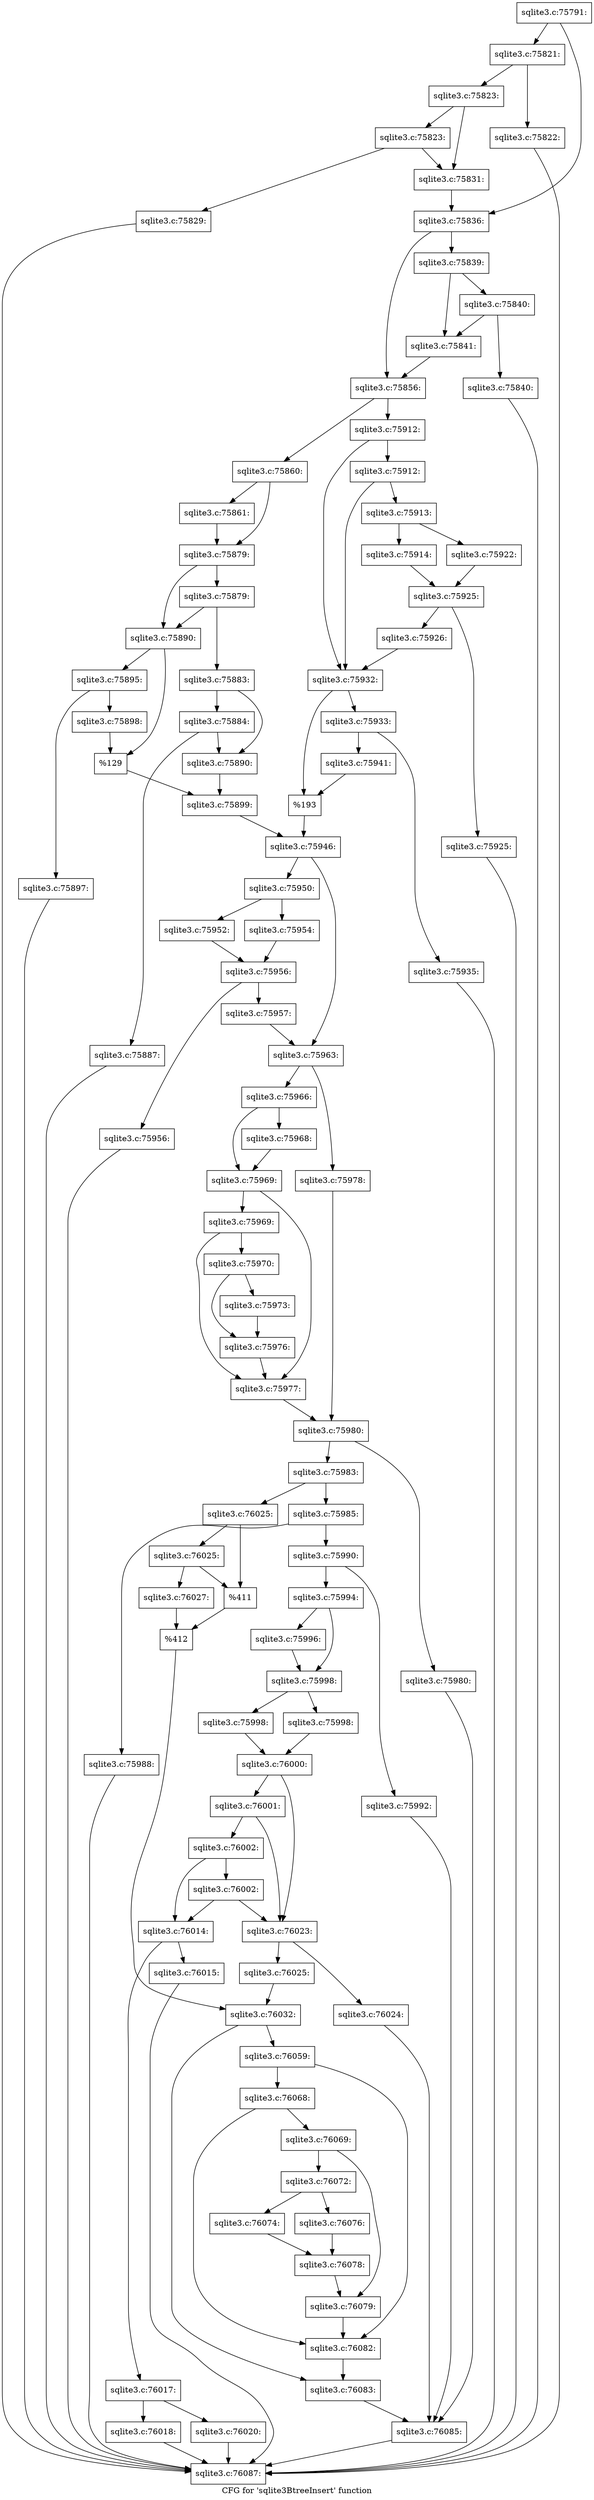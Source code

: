 digraph "CFG for 'sqlite3BtreeInsert' function" {
	label="CFG for 'sqlite3BtreeInsert' function";

	Node0x55c0f80c56f0 [shape=record,label="{sqlite3.c:75791:}"];
	Node0x55c0f80c56f0 -> Node0x55c0f80d0b20;
	Node0x55c0f80c56f0 -> Node0x55c0f80d0b70;
	Node0x55c0f80d0b20 [shape=record,label="{sqlite3.c:75821:}"];
	Node0x55c0f80d0b20 -> Node0x55c0f80d16b0;
	Node0x55c0f80d0b20 -> Node0x55c0f80d1700;
	Node0x55c0f80d16b0 [shape=record,label="{sqlite3.c:75822:}"];
	Node0x55c0f80d16b0 -> Node0x55c0f80c5870;
	Node0x55c0f80d1700 [shape=record,label="{sqlite3.c:75823:}"];
	Node0x55c0f80d1700 -> Node0x55c0f80d1c40;
	Node0x55c0f80d1700 -> Node0x55c0f80d1bf0;
	Node0x55c0f80d1c40 [shape=record,label="{sqlite3.c:75823:}"];
	Node0x55c0f80d1c40 -> Node0x55c0f80d1ba0;
	Node0x55c0f80d1c40 -> Node0x55c0f80d1bf0;
	Node0x55c0f80d1ba0 [shape=record,label="{sqlite3.c:75829:}"];
	Node0x55c0f80d1ba0 -> Node0x55c0f80c5870;
	Node0x55c0f80d1bf0 [shape=record,label="{sqlite3.c:75831:}"];
	Node0x55c0f80d1bf0 -> Node0x55c0f80d0b70;
	Node0x55c0f80d0b70 [shape=record,label="{sqlite3.c:75836:}"];
	Node0x55c0f80d0b70 -> Node0x55c0f80d2780;
	Node0x55c0f80d0b70 -> Node0x55c0f80d27d0;
	Node0x55c0f80d2780 [shape=record,label="{sqlite3.c:75839:}"];
	Node0x55c0f80d2780 -> Node0x55c0f80d3040;
	Node0x55c0f80d2780 -> Node0x55c0f80d2ff0;
	Node0x55c0f80d3040 [shape=record,label="{sqlite3.c:75840:}"];
	Node0x55c0f80d3040 -> Node0x55c0f80d2fa0;
	Node0x55c0f80d3040 -> Node0x55c0f80d2ff0;
	Node0x55c0f80d2fa0 [shape=record,label="{sqlite3.c:75840:}"];
	Node0x55c0f80d2fa0 -> Node0x55c0f80c5870;
	Node0x55c0f80d2ff0 [shape=record,label="{sqlite3.c:75841:}"];
	Node0x55c0f80d2ff0 -> Node0x55c0f80d27d0;
	Node0x55c0f80d27d0 [shape=record,label="{sqlite3.c:75856:}"];
	Node0x55c0f80d27d0 -> Node0x55c0f80d3940;
	Node0x55c0f80d27d0 -> Node0x55c0f80d39e0;
	Node0x55c0f80d3940 [shape=record,label="{sqlite3.c:75860:}"];
	Node0x55c0f80d3940 -> Node0x55c0f80d3f80;
	Node0x55c0f80d3940 -> Node0x55c0f80d3fd0;
	Node0x55c0f80d3f80 [shape=record,label="{sqlite3.c:75861:}"];
	Node0x55c0f80d3f80 -> Node0x55c0f80d3fd0;
	Node0x55c0f80d3fd0 [shape=record,label="{sqlite3.c:75879:}"];
	Node0x55c0f80d3fd0 -> Node0x55c0f80d4bf0;
	Node0x55c0f80d3fd0 -> Node0x55c0f80d4ba0;
	Node0x55c0f80d4bf0 [shape=record,label="{sqlite3.c:75879:}"];
	Node0x55c0f80d4bf0 -> Node0x55c0f80d4b00;
	Node0x55c0f80d4bf0 -> Node0x55c0f80d4ba0;
	Node0x55c0f80d4b00 [shape=record,label="{sqlite3.c:75883:}"];
	Node0x55c0f80d4b00 -> Node0x55c0f80d5a50;
	Node0x55c0f80d4b00 -> Node0x55c0f80d5a00;
	Node0x55c0f80d5a50 [shape=record,label="{sqlite3.c:75884:}"];
	Node0x55c0f80d5a50 -> Node0x55c0f80d59b0;
	Node0x55c0f80d5a50 -> Node0x55c0f80d5a00;
	Node0x55c0f80d59b0 [shape=record,label="{sqlite3.c:75887:}"];
	Node0x55c0f80d59b0 -> Node0x55c0f80c5870;
	Node0x55c0f80d5a00 [shape=record,label="{sqlite3.c:75890:}"];
	Node0x55c0f80d5a00 -> Node0x55c0f80d4b50;
	Node0x55c0f80d4ba0 [shape=record,label="{sqlite3.c:75890:}"];
	Node0x55c0f80d4ba0 -> Node0x55c0f5a93cb0;
	Node0x55c0f80d4ba0 -> Node0x55c0f80d70a0;
	Node0x55c0f5a93cb0 [shape=record,label="{sqlite3.c:75895:}"];
	Node0x55c0f5a93cb0 -> Node0x55c0f80d7d30;
	Node0x55c0f5a93cb0 -> Node0x55c0f80d7d80;
	Node0x55c0f80d7d30 [shape=record,label="{sqlite3.c:75897:}"];
	Node0x55c0f80d7d30 -> Node0x55c0f80c5870;
	Node0x55c0f80d7d80 [shape=record,label="{sqlite3.c:75898:}"];
	Node0x55c0f80d7d80 -> Node0x55c0f80d70a0;
	Node0x55c0f80d70a0 [shape=record,label="{%129}"];
	Node0x55c0f80d70a0 -> Node0x55c0f80d4b50;
	Node0x55c0f80d4b50 [shape=record,label="{sqlite3.c:75899:}"];
	Node0x55c0f80d4b50 -> Node0x55c0f80d3990;
	Node0x55c0f80d39e0 [shape=record,label="{sqlite3.c:75912:}"];
	Node0x55c0f80d39e0 -> Node0x55c0f80d8480;
	Node0x55c0f80d39e0 -> Node0x55c0f80d8430;
	Node0x55c0f80d8480 [shape=record,label="{sqlite3.c:75912:}"];
	Node0x55c0f80d8480 -> Node0x55c0f80d83e0;
	Node0x55c0f80d8480 -> Node0x55c0f80d8430;
	Node0x55c0f80d83e0 [shape=record,label="{sqlite3.c:75913:}"];
	Node0x55c0f80d83e0 -> Node0x55c0f80d8c20;
	Node0x55c0f80d83e0 -> Node0x55c0f80d8cc0;
	Node0x55c0f80d8c20 [shape=record,label="{sqlite3.c:75914:}"];
	Node0x55c0f80d8c20 -> Node0x55c0f80d8c70;
	Node0x55c0f80d8cc0 [shape=record,label="{sqlite3.c:75922:}"];
	Node0x55c0f80d8cc0 -> Node0x55c0f80d8c70;
	Node0x55c0f80d8c70 [shape=record,label="{sqlite3.c:75925:}"];
	Node0x55c0f80d8c70 -> Node0x55c0f80db050;
	Node0x55c0f80d8c70 -> Node0x55c0f80db2d0;
	Node0x55c0f80db050 [shape=record,label="{sqlite3.c:75925:}"];
	Node0x55c0f80db050 -> Node0x55c0f80c5870;
	Node0x55c0f80db2d0 [shape=record,label="{sqlite3.c:75926:}"];
	Node0x55c0f80db2d0 -> Node0x55c0f80d8430;
	Node0x55c0f80d8430 [shape=record,label="{sqlite3.c:75932:}"];
	Node0x55c0f80d8430 -> Node0x55c0f80db870;
	Node0x55c0f80d8430 -> Node0x55c0f80db8c0;
	Node0x55c0f80db870 [shape=record,label="{sqlite3.c:75933:}"];
	Node0x55c0f80db870 -> Node0x55c0f80dbdd0;
	Node0x55c0f80db870 -> Node0x55c0f80dbe20;
	Node0x55c0f80dbdd0 [shape=record,label="{sqlite3.c:75935:}"];
	Node0x55c0f80dbdd0 -> Node0x55c0f80c5870;
	Node0x55c0f80dbe20 [shape=record,label="{sqlite3.c:75941:}"];
	Node0x55c0f80dbe20 -> Node0x55c0f80db8c0;
	Node0x55c0f80db8c0 [shape=record,label="{%193}"];
	Node0x55c0f80db8c0 -> Node0x55c0f80d3990;
	Node0x55c0f80d3990 [shape=record,label="{sqlite3.c:75946:}"];
	Node0x55c0f80d3990 -> Node0x55c0f80ddc40;
	Node0x55c0f80d3990 -> Node0x55c0f80ddc90;
	Node0x55c0f80ddc40 [shape=record,label="{sqlite3.c:75950:}"];
	Node0x55c0f80ddc40 -> Node0x55c0f80de200;
	Node0x55c0f80ddc40 -> Node0x55c0f80de2a0;
	Node0x55c0f80de200 [shape=record,label="{sqlite3.c:75952:}"];
	Node0x55c0f80de200 -> Node0x55c0f80de250;
	Node0x55c0f80de2a0 [shape=record,label="{sqlite3.c:75954:}"];
	Node0x55c0f80de2a0 -> Node0x55c0f80de250;
	Node0x55c0f80de250 [shape=record,label="{sqlite3.c:75956:}"];
	Node0x55c0f80de250 -> Node0x55c0f5986a20;
	Node0x55c0f80de250 -> Node0x55c0f80df0c0;
	Node0x55c0f5986a20 [shape=record,label="{sqlite3.c:75956:}"];
	Node0x55c0f5986a20 -> Node0x55c0f80c5870;
	Node0x55c0f80df0c0 [shape=record,label="{sqlite3.c:75957:}"];
	Node0x55c0f80df0c0 -> Node0x55c0f80ddc90;
	Node0x55c0f80ddc90 [shape=record,label="{sqlite3.c:75963:}"];
	Node0x55c0f80ddc90 -> Node0x55c0f80df980;
	Node0x55c0f80ddc90 -> Node0x55c0f80dfa20;
	Node0x55c0f80df980 [shape=record,label="{sqlite3.c:75966:}"];
	Node0x55c0f80df980 -> Node0x55c0f80e0110;
	Node0x55c0f80df980 -> Node0x55c0f80e0160;
	Node0x55c0f80e0110 [shape=record,label="{sqlite3.c:75968:}"];
	Node0x55c0f80e0110 -> Node0x55c0f80e0160;
	Node0x55c0f80e0160 [shape=record,label="{sqlite3.c:75969:}"];
	Node0x55c0f80e0160 -> Node0x55c0f80e0610;
	Node0x55c0f80e0160 -> Node0x55c0f80e05c0;
	Node0x55c0f80e0610 [shape=record,label="{sqlite3.c:75969:}"];
	Node0x55c0f80e0610 -> Node0x55c0f80e0570;
	Node0x55c0f80e0610 -> Node0x55c0f80e05c0;
	Node0x55c0f80e0570 [shape=record,label="{sqlite3.c:75970:}"];
	Node0x55c0f80e0570 -> Node0x55c0f80e1790;
	Node0x55c0f80e0570 -> Node0x55c0f80e17e0;
	Node0x55c0f80e1790 [shape=record,label="{sqlite3.c:75973:}"];
	Node0x55c0f80e1790 -> Node0x55c0f80e17e0;
	Node0x55c0f80e17e0 [shape=record,label="{sqlite3.c:75976:}"];
	Node0x55c0f80e17e0 -> Node0x55c0f80e05c0;
	Node0x55c0f80e05c0 [shape=record,label="{sqlite3.c:75977:}"];
	Node0x55c0f80e05c0 -> Node0x55c0f80df9d0;
	Node0x55c0f80dfa20 [shape=record,label="{sqlite3.c:75978:}"];
	Node0x55c0f80dfa20 -> Node0x55c0f80df9d0;
	Node0x55c0f80df9d0 [shape=record,label="{sqlite3.c:75980:}"];
	Node0x55c0f80df9d0 -> Node0x55c0f5a3a260;
	Node0x55c0f80df9d0 -> Node0x55c0f80e3840;
	Node0x55c0f5a3a260 [shape=record,label="{sqlite3.c:75980:}"];
	Node0x55c0f5a3a260 -> Node0x55c0f80e3290;
	Node0x55c0f80e3840 [shape=record,label="{sqlite3.c:75983:}"];
	Node0x55c0f80e3840 -> Node0x55c0f80e4420;
	Node0x55c0f80e3840 -> Node0x55c0f80e44c0;
	Node0x55c0f80e4420 [shape=record,label="{sqlite3.c:75985:}"];
	Node0x55c0f80e4420 -> Node0x55c0f80e4c00;
	Node0x55c0f80e4420 -> Node0x55c0f80e4c50;
	Node0x55c0f80e4c00 [shape=record,label="{sqlite3.c:75988:}"];
	Node0x55c0f80e4c00 -> Node0x55c0f80c5870;
	Node0x55c0f80e4c50 [shape=record,label="{sqlite3.c:75990:}"];
	Node0x55c0f80e4c50 -> Node0x55c0f80e58b0;
	Node0x55c0f80e4c50 -> Node0x55c0f80e5900;
	Node0x55c0f80e58b0 [shape=record,label="{sqlite3.c:75992:}"];
	Node0x55c0f80e58b0 -> Node0x55c0f80e3290;
	Node0x55c0f80e5900 [shape=record,label="{sqlite3.c:75994:}"];
	Node0x55c0f80e5900 -> Node0x55c0f80e6f80;
	Node0x55c0f80e5900 -> Node0x55c0f80e6f30;
	Node0x55c0f80e6f30 [shape=record,label="{sqlite3.c:75996:}"];
	Node0x55c0f80e6f30 -> Node0x55c0f80e6f80;
	Node0x55c0f80e6f80 [shape=record,label="{sqlite3.c:75998:}"];
	Node0x55c0f80e6f80 -> Node0x55c0f80e7af0;
	Node0x55c0f80e6f80 -> Node0x55c0f80e7b90;
	Node0x55c0f80e7af0 [shape=record,label="{sqlite3.c:75998:}"];
	Node0x55c0f80e7af0 -> Node0x55c0f80e7b40;
	Node0x55c0f80e7b90 [shape=record,label="{sqlite3.c:75998:}"];
	Node0x55c0f80e7b90 -> Node0x55c0f80e7b40;
	Node0x55c0f80e7b40 [shape=record,label="{sqlite3.c:76000:}"];
	Node0x55c0f80e7b40 -> Node0x55c0f80e8a50;
	Node0x55c0f80e7b40 -> Node0x55c0f80e8980;
	Node0x55c0f80e8a50 [shape=record,label="{sqlite3.c:76001:}"];
	Node0x55c0f80e8a50 -> Node0x55c0f80e89d0;
	Node0x55c0f80e8a50 -> Node0x55c0f80e8980;
	Node0x55c0f80e89d0 [shape=record,label="{sqlite3.c:76002:}"];
	Node0x55c0f80e89d0 -> Node0x55c0f80e9450;
	Node0x55c0f80e89d0 -> Node0x55c0f80e8930;
	Node0x55c0f80e9450 [shape=record,label="{sqlite3.c:76002:}"];
	Node0x55c0f80e9450 -> Node0x55c0f80e8930;
	Node0x55c0f80e9450 -> Node0x55c0f80e8980;
	Node0x55c0f80e8930 [shape=record,label="{sqlite3.c:76014:}"];
	Node0x55c0f80e8930 -> Node0x55c0f80e9da0;
	Node0x55c0f80e8930 -> Node0x55c0f80e9df0;
	Node0x55c0f80e9da0 [shape=record,label="{sqlite3.c:76015:}"];
	Node0x55c0f80e9da0 -> Node0x55c0f80c5870;
	Node0x55c0f80e9df0 [shape=record,label="{sqlite3.c:76017:}"];
	Node0x55c0f80e9df0 -> Node0x55c0f80eaa60;
	Node0x55c0f80e9df0 -> Node0x55c0f80eaab0;
	Node0x55c0f80eaa60 [shape=record,label="{sqlite3.c:76018:}"];
	Node0x55c0f80eaa60 -> Node0x55c0f80c5870;
	Node0x55c0f80eaab0 [shape=record,label="{sqlite3.c:76020:}"];
	Node0x55c0f80eaab0 -> Node0x55c0f80c5870;
	Node0x55c0f80e8980 [shape=record,label="{sqlite3.c:76023:}"];
	Node0x55c0f80e8980 -> Node0x55c0f5a3a6c0;
	Node0x55c0f80e8980 -> Node0x55c0f80ec150;
	Node0x55c0f5a3a6c0 [shape=record,label="{sqlite3.c:76024:}"];
	Node0x55c0f5a3a6c0 -> Node0x55c0f80e3290;
	Node0x55c0f80ec150 [shape=record,label="{sqlite3.c:76025:}"];
	Node0x55c0f80ec150 -> Node0x55c0f80e4470;
	Node0x55c0f80e44c0 [shape=record,label="{sqlite3.c:76025:}"];
	Node0x55c0f80e44c0 -> Node0x55c0f80ec890;
	Node0x55c0f80e44c0 -> Node0x55c0f80ec840;
	Node0x55c0f80ec890 [shape=record,label="{sqlite3.c:76025:}"];
	Node0x55c0f80ec890 -> Node0x55c0f80ec7a0;
	Node0x55c0f80ec890 -> Node0x55c0f80ec840;
	Node0x55c0f80ec7a0 [shape=record,label="{sqlite3.c:76027:}"];
	Node0x55c0f80ec7a0 -> Node0x55c0f80ec7f0;
	Node0x55c0f80ec840 [shape=record,label="{%411}"];
	Node0x55c0f80ec840 -> Node0x55c0f80ec7f0;
	Node0x55c0f80ec7f0 [shape=record,label="{%412}"];
	Node0x55c0f80ec7f0 -> Node0x55c0f80e4470;
	Node0x55c0f80e4470 [shape=record,label="{sqlite3.c:76032:}"];
	Node0x55c0f80e4470 -> Node0x55c0f5a3a710;
	Node0x55c0f80e4470 -> Node0x55c0f80e2960;
	Node0x55c0f5a3a710 [shape=record,label="{sqlite3.c:76059:}"];
	Node0x55c0f5a3a710 -> Node0x55c0f80efb10;
	Node0x55c0f5a3a710 -> Node0x55c0f80ee070;
	Node0x55c0f80efb10 [shape=record,label="{sqlite3.c:76068:}"];
	Node0x55c0f80efb10 -> Node0x55c0f5a93c10;
	Node0x55c0f80efb10 -> Node0x55c0f80ee070;
	Node0x55c0f5a93c10 [shape=record,label="{sqlite3.c:76069:}"];
	Node0x55c0f5a93c10 -> Node0x55c0f80f01d0;
	Node0x55c0f5a93c10 -> Node0x55c0f80f0220;
	Node0x55c0f80f01d0 [shape=record,label="{sqlite3.c:76072:}"];
	Node0x55c0f80f01d0 -> Node0x55c0f80f09e0;
	Node0x55c0f80f01d0 -> Node0x55c0f80f0a80;
	Node0x55c0f80f09e0 [shape=record,label="{sqlite3.c:76074:}"];
	Node0x55c0f80f09e0 -> Node0x55c0f80f0a30;
	Node0x55c0f80f0a80 [shape=record,label="{sqlite3.c:76076:}"];
	Node0x55c0f80f0a80 -> Node0x55c0f80f0a30;
	Node0x55c0f80f0a30 [shape=record,label="{sqlite3.c:76078:}"];
	Node0x55c0f80f0a30 -> Node0x55c0f80f0220;
	Node0x55c0f80f0220 [shape=record,label="{sqlite3.c:76079:}"];
	Node0x55c0f80f0220 -> Node0x55c0f80ee070;
	Node0x55c0f80ee070 [shape=record,label="{sqlite3.c:76082:}"];
	Node0x55c0f80ee070 -> Node0x55c0f80e2960;
	Node0x55c0f80e2960 [shape=record,label="{sqlite3.c:76083:}"];
	Node0x55c0f80e2960 -> Node0x55c0f80e3290;
	Node0x55c0f80e3290 [shape=record,label="{sqlite3.c:76085:}"];
	Node0x55c0f80e3290 -> Node0x55c0f80c5870;
	Node0x55c0f80c5870 [shape=record,label="{sqlite3.c:76087:}"];
}
